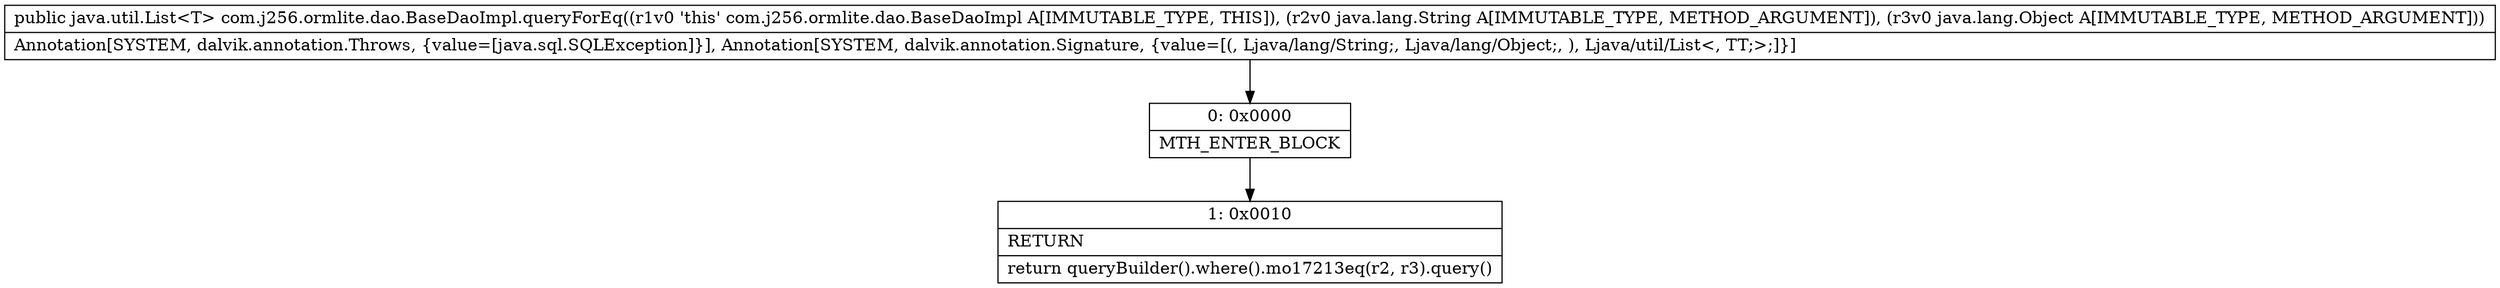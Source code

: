 digraph "CFG forcom.j256.ormlite.dao.BaseDaoImpl.queryForEq(Ljava\/lang\/String;Ljava\/lang\/Object;)Ljava\/util\/List;" {
Node_0 [shape=record,label="{0\:\ 0x0000|MTH_ENTER_BLOCK\l}"];
Node_1 [shape=record,label="{1\:\ 0x0010|RETURN\l|return queryBuilder().where().mo17213eq(r2, r3).query()\l}"];
MethodNode[shape=record,label="{public java.util.List\<T\> com.j256.ormlite.dao.BaseDaoImpl.queryForEq((r1v0 'this' com.j256.ormlite.dao.BaseDaoImpl A[IMMUTABLE_TYPE, THIS]), (r2v0 java.lang.String A[IMMUTABLE_TYPE, METHOD_ARGUMENT]), (r3v0 java.lang.Object A[IMMUTABLE_TYPE, METHOD_ARGUMENT]))  | Annotation[SYSTEM, dalvik.annotation.Throws, \{value=[java.sql.SQLException]\}], Annotation[SYSTEM, dalvik.annotation.Signature, \{value=[(, Ljava\/lang\/String;, Ljava\/lang\/Object;, ), Ljava\/util\/List\<, TT;\>;]\}]\l}"];
MethodNode -> Node_0;
Node_0 -> Node_1;
}

